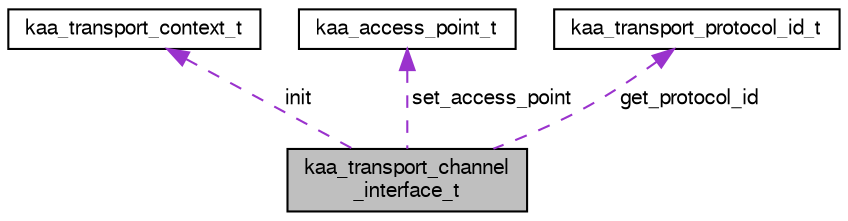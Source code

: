 digraph "kaa_transport_channel_interface_t"
{
  bgcolor="transparent";
  edge [fontname="FreeSans",fontsize="10",labelfontname="FreeSans",labelfontsize="10"];
  node [fontname="FreeSans",fontsize="10",shape=record];
  Node1 [label="kaa_transport_channel\l_interface_t",height=0.2,width=0.4,color="black", fillcolor="grey75", style="filled" fontcolor="black"];
  Node2 -> Node1 [dir="back",color="darkorchid3",fontsize="10",style="dashed",label=" init" ,fontname="FreeSans"];
  Node2 [label="kaa_transport_context_t",height=0.2,width=0.4,color="black",URL="$structkaa__transport__context__t.html",tooltip="Uses to initialize transport channel implementation with Kaa specific transport context. "];
  Node3 -> Node1 [dir="back",color="darkorchid3",fontsize="10",style="dashed",label=" set_access_point" ,fontname="FreeSans"];
  Node3 [label="kaa_access_point_t",height=0.2,width=0.4,color="black",URL="$structkaa__access__point__t.html",tooltip="Connection parameters used by transport channels to establish connection both to Bootstrap and Operat..."];
  Node4 -> Node1 [dir="back",color="darkorchid3",fontsize="10",style="dashed",label=" get_protocol_id" ,fontname="FreeSans"];
  Node4 [label="kaa_transport_protocol_id_t",height=0.2,width=0.4,color="black",URL="$structkaa__transport__protocol__id__t.html",tooltip="Identifier used to uniquely represent transport protocol. "];
}
